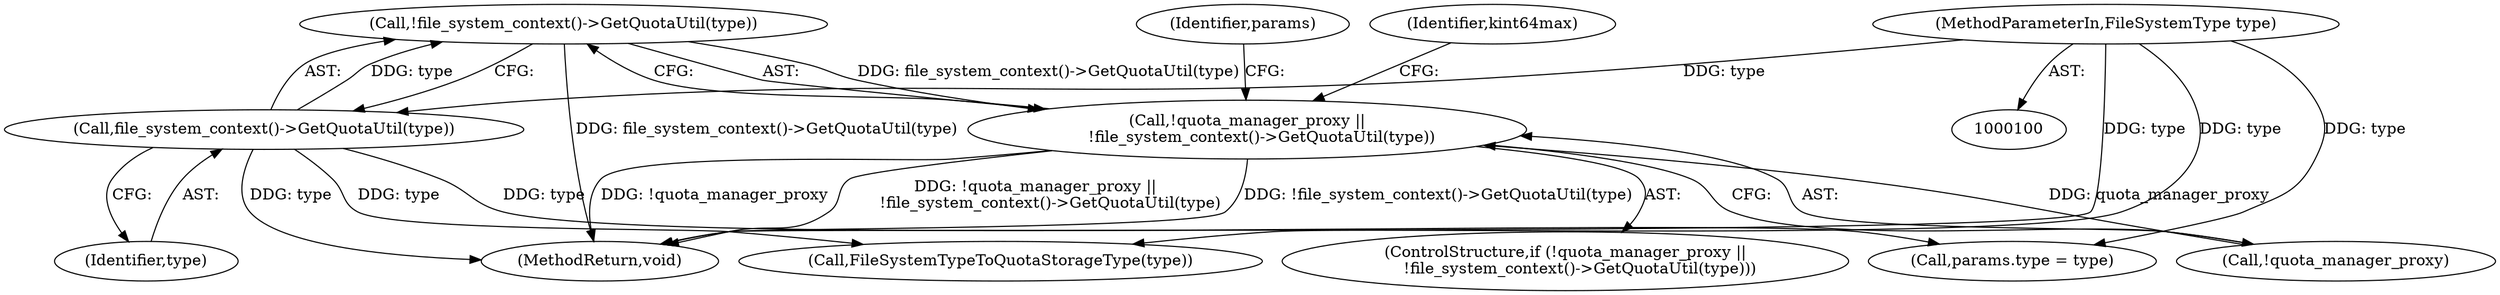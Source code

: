 digraph "0_Chrome_3ea4ba8af75eb37860c15d02af94f272e5bbc235@API" {
"1000114" [label="(Call,!file_system_context()->GetQuotaUtil(type))"];
"1000115" [label="(Call,file_system_context()->GetQuotaUtil(type))"];
"1000102" [label="(MethodParameterIn,FileSystemType type)"];
"1000111" [label="(Call,!quota_manager_proxy ||\n      !file_system_context()->GetQuotaUtil(type))"];
"1000116" [label="(Identifier,type)"];
"1000115" [label="(Call,file_system_context()->GetQuotaUtil(type))"];
"1000157" [label="(MethodReturn,void)"];
"1000114" [label="(Call,!file_system_context()->GetQuotaUtil(type))"];
"1000112" [label="(Call,!quota_manager_proxy)"];
"1000111" [label="(Call,!quota_manager_proxy ||\n      !file_system_context()->GetQuotaUtil(type))"];
"1000110" [label="(ControlStructure,if (!quota_manager_proxy ||\n      !file_system_context()->GetQuotaUtil(type)))"];
"1000102" [label="(MethodParameterIn,FileSystemType type)"];
"1000119" [label="(Identifier,kint64max)"];
"1000125" [label="(Identifier,params)"];
"1000128" [label="(Call,params.type = type)"];
"1000149" [label="(Call,FileSystemTypeToQuotaStorageType(type))"];
"1000114" -> "1000111"  [label="AST: "];
"1000114" -> "1000115"  [label="CFG: "];
"1000115" -> "1000114"  [label="AST: "];
"1000111" -> "1000114"  [label="CFG: "];
"1000114" -> "1000157"  [label="DDG: file_system_context()->GetQuotaUtil(type)"];
"1000114" -> "1000111"  [label="DDG: file_system_context()->GetQuotaUtil(type)"];
"1000115" -> "1000114"  [label="DDG: type"];
"1000115" -> "1000116"  [label="CFG: "];
"1000116" -> "1000115"  [label="AST: "];
"1000115" -> "1000157"  [label="DDG: type"];
"1000102" -> "1000115"  [label="DDG: type"];
"1000115" -> "1000128"  [label="DDG: type"];
"1000115" -> "1000149"  [label="DDG: type"];
"1000102" -> "1000100"  [label="AST: "];
"1000102" -> "1000157"  [label="DDG: type"];
"1000102" -> "1000128"  [label="DDG: type"];
"1000102" -> "1000149"  [label="DDG: type"];
"1000111" -> "1000110"  [label="AST: "];
"1000111" -> "1000112"  [label="CFG: "];
"1000112" -> "1000111"  [label="AST: "];
"1000119" -> "1000111"  [label="CFG: "];
"1000125" -> "1000111"  [label="CFG: "];
"1000111" -> "1000157"  [label="DDG: !file_system_context()->GetQuotaUtil(type)"];
"1000111" -> "1000157"  [label="DDG: !quota_manager_proxy"];
"1000111" -> "1000157"  [label="DDG: !quota_manager_proxy ||\n      !file_system_context()->GetQuotaUtil(type)"];
"1000112" -> "1000111"  [label="DDG: quota_manager_proxy"];
}
